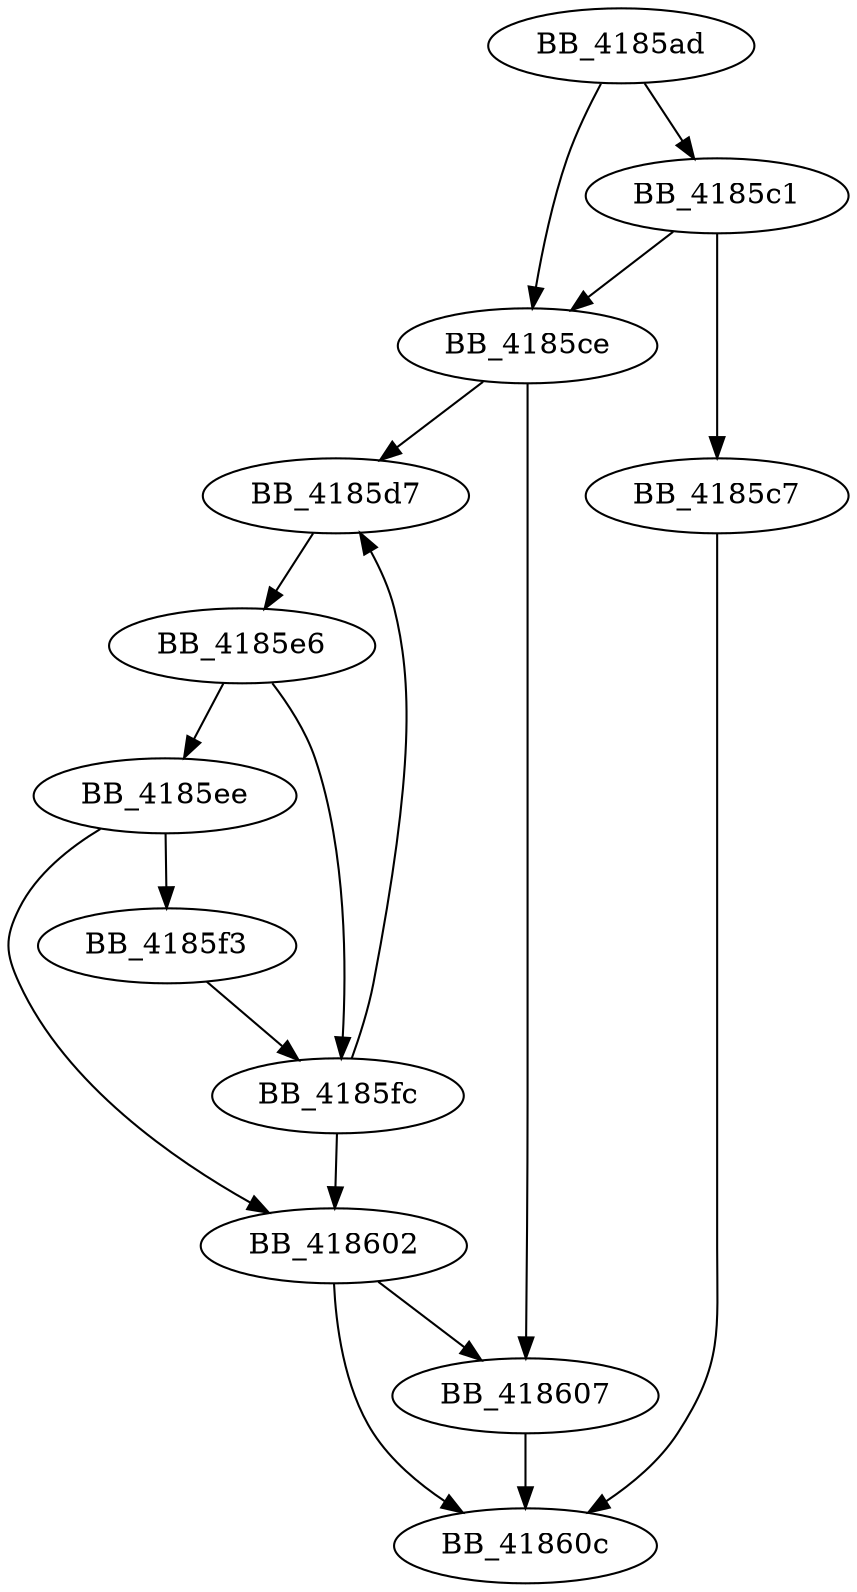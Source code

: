 DiGraph _write_string_0{
BB_4185ad->BB_4185c1
BB_4185ad->BB_4185ce
BB_4185c1->BB_4185c7
BB_4185c1->BB_4185ce
BB_4185c7->BB_41860c
BB_4185ce->BB_4185d7
BB_4185ce->BB_418607
BB_4185d7->BB_4185e6
BB_4185e6->BB_4185ee
BB_4185e6->BB_4185fc
BB_4185ee->BB_4185f3
BB_4185ee->BB_418602
BB_4185f3->BB_4185fc
BB_4185fc->BB_4185d7
BB_4185fc->BB_418602
BB_418602->BB_418607
BB_418602->BB_41860c
BB_418607->BB_41860c
}
